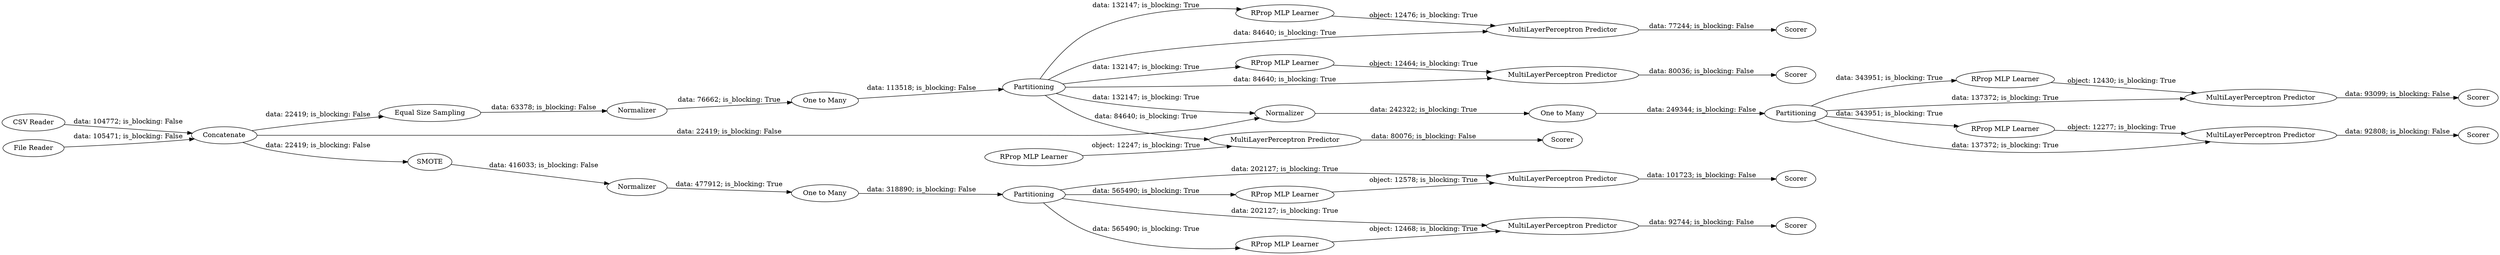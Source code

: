 digraph {
	"-7379520062912476509_18" [label=Scorer]
	"2026500517530712418_37" [label=Normalizer]
	"2026500517530712418_11" [label="CSV Reader"]
	"2026500517530712418_32" [label="MultiLayerPerceptron Predictor"]
	"2026500517530712418_36" [label=Partitioning]
	"-7379520062912476509_19" [label="MultiLayerPerceptron Predictor"]
	"-7379520062912476509_14" [label="MultiLayerPerceptron Predictor"]
	"2026500517530712418_31" [label="RProp MLP Learner"]
	"2026500517530712418_12" [label="File Reader"]
	"-7379520062912476509_5" [label=Scorer]
	"2026500517530712418_20" [label="Equal Size Sampling"]
	"2026500517530712418_33" [label=SMOTE]
	"2026500517530712418_23" [label="MultiLayerPerceptron Predictor"]
	"2026500517530712418_29" [label=Scorer]
	"2026500517530712418_26" [label="RProp MLP Learner"]
	"2026500517530712418_39" [label="RProp MLP Learner"]
	"2026500517530712418_30" [label=Scorer]
	"2026500517530712418_25" [label=Partitioning]
	"2026500517530712418_13" [label=Concatenate]
	"2026500517530712418_24" [label="One to Many"]
	"2026500517530712418_35" [label="One to Many"]
	"2026500517530712418_43" [label="MultiLayerPerceptron Predictor"]
	"-7379520062912476509_16" [label="One to Many"]
	"2026500517530712418_22" [label=Normalizer]
	"2026500517530712418_28" [label="MultiLayerPerceptron Predictor"]
	"2026500517530712418_41" [label="RProp MLP Learner"]
	"-7379520062912476509_15" [label="RProp MLP Learner"]
	"2026500517530712418_40" [label="MultiLayerPerceptron Predictor"]
	"-7379520062912476509_17" [label="RProp MLP Learner"]
	"2026500517530712418_21" [label=Scorer]
	"2026500517530712418_38" [label=Scorer]
	"-7379520062912476509_10" [label=Partitioning]
	"-7379520062912476509_27" [label="RProp MLP Learner"]
	"2026500517530712418_42" [label=Scorer]
	"-7379520062912476509_6" [label=Normalizer]
	"-7379520062912476509_14" -> "-7379520062912476509_5" [label="data: 92808; is_blocking: False"]
	"2026500517530712418_28" -> "2026500517530712418_21" [label="data: 80036; is_blocking: False"]
	"-7379520062912476509_10" -> "-7379520062912476509_17" [label="data: 343951; is_blocking: True"]
	"2026500517530712418_12" -> "2026500517530712418_13" [label="data: 105471; is_blocking: False"]
	"2026500517530712418_25" -> "2026500517530712418_32" [label="data: 84640; is_blocking: True"]
	"2026500517530712418_25" -> "2026500517530712418_23" [label="data: 84640; is_blocking: True"]
	"2026500517530712418_39" -> "2026500517530712418_43" [label="object: 12578; is_blocking: True"]
	"2026500517530712418_32" -> "2026500517530712418_30" [label="data: 77244; is_blocking: False"]
	"2026500517530712418_40" -> "2026500517530712418_42" [label="data: 92744; is_blocking: False"]
	"2026500517530712418_13" -> "-7379520062912476509_6" [label="data: 22419; is_blocking: False"]
	"2026500517530712418_33" -> "2026500517530712418_37" [label="data: 416033; is_blocking: False"]
	"-7379520062912476509_15" -> "-7379520062912476509_14" [label="object: 12277; is_blocking: True"]
	"2026500517530712418_22" -> "2026500517530712418_24" [label="data: 76662; is_blocking: True"]
	"2026500517530712418_43" -> "2026500517530712418_38" [label="data: 101723; is_blocking: False"]
	"-7379520062912476509_10" -> "-7379520062912476509_19" [label="data: 137372; is_blocking: True"]
	"2026500517530712418_26" -> "2026500517530712418_28" [label="object: 12464; is_blocking: True"]
	"-7379520062912476509_10" -> "-7379520062912476509_15" [label="data: 343951; is_blocking: True"]
	"2026500517530712418_25" -> "2026500517530712418_28" [label="data: 84640; is_blocking: True"]
	"2026500517530712418_13" -> "2026500517530712418_33" [label="data: 22419; is_blocking: False"]
	"2026500517530712418_13" -> "2026500517530712418_20" [label="data: 22419; is_blocking: False"]
	"2026500517530712418_35" -> "2026500517530712418_36" [label="data: 318890; is_blocking: False"]
	"2026500517530712418_23" -> "2026500517530712418_29" [label="data: 80076; is_blocking: False"]
	"2026500517530712418_36" -> "2026500517530712418_40" [label="data: 202127; is_blocking: True"]
	"2026500517530712418_25" -> "-7379520062912476509_6" [label="data: 132147; is_blocking: True"]
	"-7379520062912476509_10" -> "-7379520062912476509_14" [label="data: 137372; is_blocking: True"]
	"-7379520062912476509_19" -> "-7379520062912476509_18" [label="data: 93099; is_blocking: False"]
	"-7379520062912476509_6" -> "-7379520062912476509_16" [label="data: 242322; is_blocking: True"]
	"-7379520062912476509_17" -> "-7379520062912476509_19" [label="object: 12430; is_blocking: True"]
	"2026500517530712418_25" -> "2026500517530712418_26" [label="data: 132147; is_blocking: True"]
	"2026500517530712418_36" -> "2026500517530712418_39" [label="data: 565490; is_blocking: True"]
	"2026500517530712418_20" -> "2026500517530712418_22" [label="data: 63378; is_blocking: False"]
	"2026500517530712418_36" -> "2026500517530712418_41" [label="data: 565490; is_blocking: True"]
	"-7379520062912476509_27" -> "2026500517530712418_23" [label="object: 12247; is_blocking: True"]
	"2026500517530712418_37" -> "2026500517530712418_35" [label="data: 477912; is_blocking: True"]
	"-7379520062912476509_16" -> "-7379520062912476509_10" [label="data: 249344; is_blocking: False"]
	"2026500517530712418_25" -> "2026500517530712418_31" [label="data: 132147; is_blocking: True"]
	"2026500517530712418_36" -> "2026500517530712418_43" [label="data: 202127; is_blocking: True"]
	"2026500517530712418_11" -> "2026500517530712418_13" [label="data: 104772; is_blocking: False"]
	"2026500517530712418_24" -> "2026500517530712418_25" [label="data: 113518; is_blocking: False"]
	"2026500517530712418_31" -> "2026500517530712418_32" [label="object: 12476; is_blocking: True"]
	"2026500517530712418_41" -> "2026500517530712418_40" [label="object: 12468; is_blocking: True"]
	rankdir=LR
}
